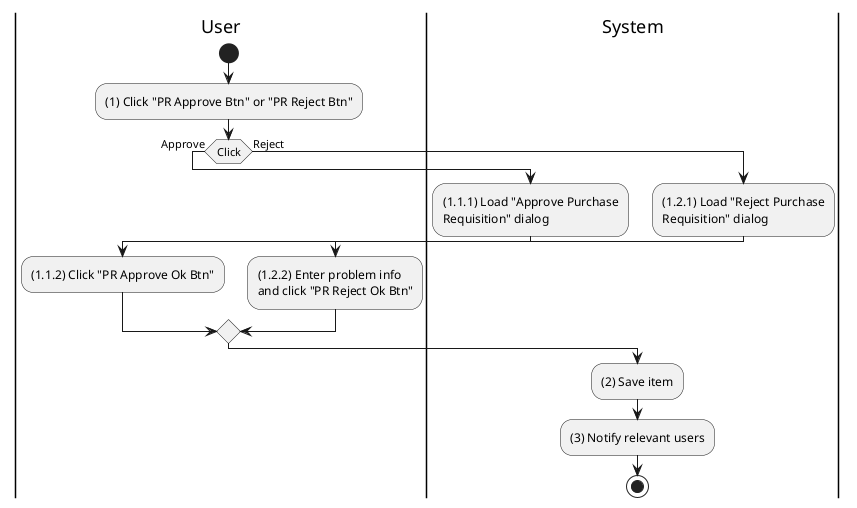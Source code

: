 @startuml purchase-requisition-approve
|u|User
|s|System

|u|
start
:(1) Click "PR Approve Btn" or "PR Reject Btn";
if (Click) then (Approve)
    |s|
    :(1.1.1) Load "Approve Purchase\nRequisition" dialog;
    |u|
    :(1.1.2) Click "PR Approve Ok Btn";
else (Reject)
    |s|
    :(1.2.1) Load "Reject Purchase\nRequisition" dialog;
    |u|
    :(1.2.2) Enter problem info\nand click "PR Reject Ok Btn";
endif
|s|
:(2) Save item;
:(3) Notify relevant users;
stop
@enduml